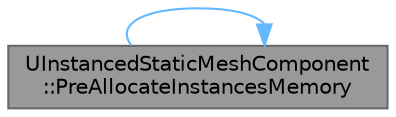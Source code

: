 digraph "UInstancedStaticMeshComponent::PreAllocateInstancesMemory"
{
 // INTERACTIVE_SVG=YES
 // LATEX_PDF_SIZE
  bgcolor="transparent";
  edge [fontname=Helvetica,fontsize=10,labelfontname=Helvetica,labelfontsize=10];
  node [fontname=Helvetica,fontsize=10,shape=box,height=0.2,width=0.4];
  rankdir="LR";
  Node1 [id="Node000001",label="UInstancedStaticMeshComponent\l::PreAllocateInstancesMemory",height=0.2,width=0.4,color="gray40", fillcolor="grey60", style="filled", fontcolor="black",tooltip="Preallocated memory to include the new added instances count, to prevent reallloc during the add oper..."];
  Node1 -> Node1 [id="edge1_Node000001_Node000001",color="steelblue1",style="solid",tooltip=" "];
}

